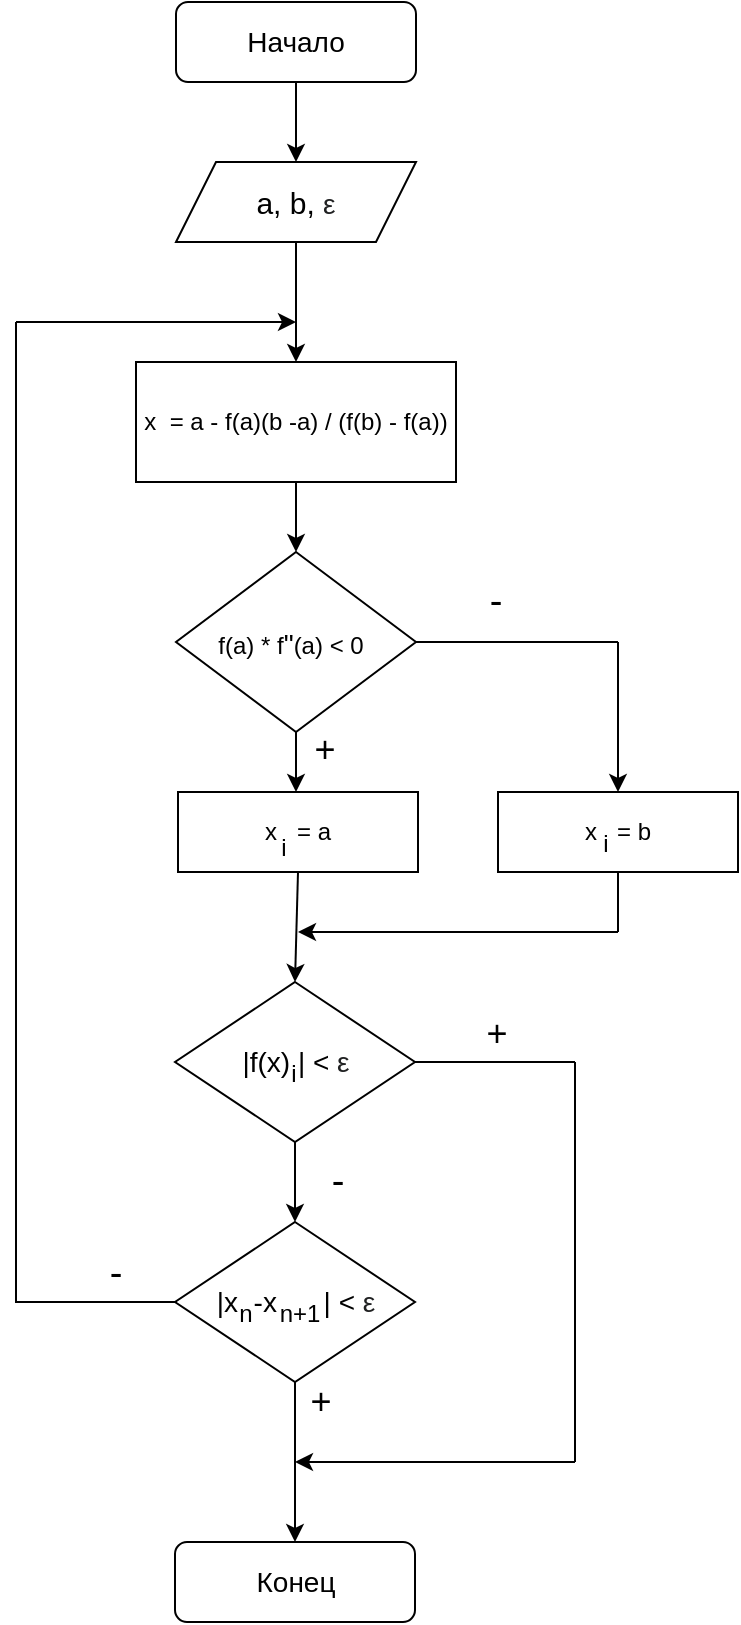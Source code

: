 <mxfile version="14.4.3" type="device"><diagram id="HoVySrzytq8OhzVosltQ" name="Page-1"><mxGraphModel dx="462" dy="524" grid="1" gridSize="10" guides="1" tooltips="1" connect="1" arrows="1" fold="1" page="1" pageScale="1" pageWidth="827" pageHeight="1169" math="0" shadow="0"><root><mxCell id="0"/><mxCell id="1" parent="0"/><mxCell id="QjTByiFP6IMzixuYRlYu-1" value="&lt;font style=&quot;font-size: 14px&quot;&gt;Начало&lt;/font&gt;" style="rounded=1;whiteSpace=wrap;html=1;" parent="1" vertex="1"><mxGeometry x="160" y="40" width="120" height="40" as="geometry"/></mxCell><mxCell id="QjTByiFP6IMzixuYRlYu-2" value="" style="endArrow=classic;html=1;exitX=0.5;exitY=1;exitDx=0;exitDy=0;entryX=0.5;entryY=0;entryDx=0;entryDy=0;" parent="1" source="QjTByiFP6IMzixuYRlYu-1" target="QjTByiFP6IMzixuYRlYu-3" edge="1"><mxGeometry width="50" height="50" relative="1" as="geometry"><mxPoint x="240" y="200" as="sourcePoint"/><mxPoint x="220" y="120" as="targetPoint"/></mxGeometry></mxCell><mxCell id="QjTByiFP6IMzixuYRlYu-3" value="&lt;span style=&quot;font-size: 15px&quot;&gt;a, b,&amp;nbsp;&lt;/span&gt;&lt;span style=&quot;color: rgb(32 , 33 , 34) ; font-family: sans-serif ; font-size: 14px ; background-color: rgb(255 , 255 , 255)&quot;&gt;ε&lt;/span&gt;" style="shape=parallelogram;perimeter=parallelogramPerimeter;whiteSpace=wrap;html=1;fixedSize=1;" parent="1" vertex="1"><mxGeometry x="160" y="120" width="120" height="40" as="geometry"/></mxCell><mxCell id="QjTByiFP6IMzixuYRlYu-23" value="|f(x) | &amp;lt;&amp;nbsp;&lt;span style=&quot;color: rgb(32 , 33 , 34) ; font-family: sans-serif ; font-size: 14px ; background-color: rgb(255 , 255 , 255)&quot;&gt;ε&lt;/span&gt;" style="rhombus;whiteSpace=wrap;html=1;fontSize=14;" parent="1" vertex="1"><mxGeometry x="159.5" y="530" width="120" height="80" as="geometry"/></mxCell><mxCell id="s4173k3b3jdFuJT_10Cr-17" value="" style="edgeStyle=orthogonalEdgeStyle;rounded=0;orthogonalLoop=1;jettySize=auto;html=1;fontSize=14;" parent="1" source="QjTByiFP6IMzixuYRlYu-25" target="QjTByiFP6IMzixuYRlYu-38" edge="1"><mxGeometry relative="1" as="geometry"/></mxCell><mxCell id="QjTByiFP6IMzixuYRlYu-25" value="&lt;font style=&quot;font-size: 14px&quot;&gt;|x&amp;nbsp; -x&amp;nbsp; &amp;nbsp; &amp;nbsp; |&amp;nbsp;&lt;/font&gt;&lt;span style=&quot;font-size: 14px&quot;&gt;&amp;lt;&amp;nbsp;&lt;/span&gt;&lt;span style=&quot;font-size: 14px ; color: rgb(32 , 33 , 34) ; font-family: sans-serif ; background-color: rgb(255 , 255 , 255)&quot;&gt;ε&lt;/span&gt;" style="rhombus;whiteSpace=wrap;html=1;" parent="1" vertex="1"><mxGeometry x="159.5" y="650" width="120" height="80" as="geometry"/></mxCell><mxCell id="QjTByiFP6IMzixuYRlYu-29" value="" style="endArrow=none;html=1;entryX=0;entryY=0.5;entryDx=0;entryDy=0;" parent="1" target="QjTByiFP6IMzixuYRlYu-25" edge="1"><mxGeometry width="50" height="50" relative="1" as="geometry"><mxPoint x="79.5" y="690" as="sourcePoint"/><mxPoint x="119.5" y="680" as="targetPoint"/></mxGeometry></mxCell><mxCell id="QjTByiFP6IMzixuYRlYu-30" value="-" style="text;html=1;strokeColor=none;fillColor=none;align=center;verticalAlign=middle;whiteSpace=wrap;rounded=0;fontSize=19;" parent="1" vertex="1"><mxGeometry x="220.5" y="620" width="40" height="20" as="geometry"/></mxCell><mxCell id="QjTByiFP6IMzixuYRlYu-31" value="-" style="text;html=1;strokeColor=none;fillColor=none;align=center;verticalAlign=middle;whiteSpace=wrap;rounded=0;fontSize=19;" parent="1" vertex="1"><mxGeometry x="109.5" y="666" width="40" height="20" as="geometry"/></mxCell><mxCell id="QjTByiFP6IMzixuYRlYu-33" value="n" style="text;html=1;strokeColor=none;fillColor=none;align=center;verticalAlign=middle;whiteSpace=wrap;rounded=0;" parent="1" vertex="1"><mxGeometry x="174.5" y="686" width="40" height="20" as="geometry"/></mxCell><mxCell id="QjTByiFP6IMzixuYRlYu-34" value="n+1" style="text;html=1;strokeColor=none;fillColor=none;align=center;verticalAlign=middle;whiteSpace=wrap;rounded=0;" parent="1" vertex="1"><mxGeometry x="201.5" y="686" width="40" height="20" as="geometry"/></mxCell><mxCell id="QjTByiFP6IMzixuYRlYu-38" value="&lt;font style=&quot;font-size: 14px&quot;&gt;Конец&lt;/font&gt;" style="rounded=1;whiteSpace=wrap;html=1;" parent="1" vertex="1"><mxGeometry x="159.5" y="810" width="120" height="40" as="geometry"/></mxCell><mxCell id="u_xncPAsBG9-K2fzOt0d-1" value="i" style="text;html=1;strokeColor=none;fillColor=none;align=center;verticalAlign=middle;whiteSpace=wrap;rounded=0;" vertex="1" parent="1"><mxGeometry x="198.5" y="566" width="40" height="20" as="geometry"/></mxCell><mxCell id="u_xncPAsBG9-K2fzOt0d-3" value="" style="endArrow=none;html=1;exitX=1;exitY=0.5;exitDx=0;exitDy=0;" edge="1" parent="1" source="QjTByiFP6IMzixuYRlYu-23"><mxGeometry width="50" height="50" relative="1" as="geometry"><mxPoint x="289.5" y="630" as="sourcePoint"/><mxPoint x="359.5" y="570" as="targetPoint"/></mxGeometry></mxCell><mxCell id="u_xncPAsBG9-K2fzOt0d-4" value="" style="endArrow=none;html=1;" edge="1" parent="1"><mxGeometry width="50" height="50" relative="1" as="geometry"><mxPoint x="359.5" y="770" as="sourcePoint"/><mxPoint x="359.5" y="570" as="targetPoint"/></mxGeometry></mxCell><mxCell id="u_xncPAsBG9-K2fzOt0d-5" value="" style="endArrow=classic;html=1;" edge="1" parent="1"><mxGeometry width="50" height="50" relative="1" as="geometry"><mxPoint x="359.5" y="770" as="sourcePoint"/><mxPoint x="219.5" y="770" as="targetPoint"/></mxGeometry></mxCell><mxCell id="u_xncPAsBG9-K2fzOt0d-6" value="&lt;font style=&quot;font-size: 18px&quot;&gt;+&lt;/font&gt;" style="text;html=1;align=center;verticalAlign=middle;resizable=0;points=[];autosize=1;" vertex="1" parent="1"><mxGeometry x="304.5" y="546" width="30" height="20" as="geometry"/></mxCell><mxCell id="u_xncPAsBG9-K2fzOt0d-7" value="" style="endArrow=classic;html=1;exitX=0.5;exitY=1;exitDx=0;exitDy=0;entryX=0.5;entryY=0;entryDx=0;entryDy=0;" edge="1" parent="1" source="QjTByiFP6IMzixuYRlYu-23" target="QjTByiFP6IMzixuYRlYu-25"><mxGeometry width="50" height="50" relative="1" as="geometry"><mxPoint x="259.5" y="650" as="sourcePoint"/><mxPoint x="309.5" y="600" as="targetPoint"/></mxGeometry></mxCell><mxCell id="u_xncPAsBG9-K2fzOt0d-8" value="&lt;font style=&quot;font-size: 18px&quot;&gt;+&lt;/font&gt;" style="text;html=1;align=center;verticalAlign=middle;resizable=0;points=[];autosize=1;" vertex="1" parent="1"><mxGeometry x="216.5" y="730" width="30" height="20" as="geometry"/></mxCell><mxCell id="u_xncPAsBG9-K2fzOt0d-9" value="f(a) * f&lt;font style=&quot;font-size: 14px&quot;&gt;&quot;&lt;/font&gt;(a) &amp;lt; 0&lt;font style=&quot;font-size: 18px&quot;&gt;&amp;nbsp;&lt;/font&gt;" style="rhombus;whiteSpace=wrap;html=1;" vertex="1" parent="1"><mxGeometry x="160" y="315" width="120" height="90" as="geometry"/></mxCell><mxCell id="u_xncPAsBG9-K2fzOt0d-11" value="" style="endArrow=classic;html=1;exitX=0.5;exitY=1;exitDx=0;exitDy=0;" edge="1" parent="1" source="u_xncPAsBG9-K2fzOt0d-9"><mxGeometry width="50" height="50" relative="1" as="geometry"><mxPoint x="181" y="475" as="sourcePoint"/><mxPoint x="220" y="435" as="targetPoint"/></mxGeometry></mxCell><mxCell id="u_xncPAsBG9-K2fzOt0d-12" value="x&amp;nbsp; &amp;nbsp;= a" style="rounded=0;whiteSpace=wrap;html=1;" vertex="1" parent="1"><mxGeometry x="161" y="435" width="120" height="40" as="geometry"/></mxCell><mxCell id="u_xncPAsBG9-K2fzOt0d-13" value="x&amp;nbsp; &amp;nbsp;= b" style="rounded=0;whiteSpace=wrap;html=1;" vertex="1" parent="1"><mxGeometry x="321" y="435" width="120" height="40" as="geometry"/></mxCell><mxCell id="u_xncPAsBG9-K2fzOt0d-14" value="" style="endArrow=none;html=1;exitX=1;exitY=0.5;exitDx=0;exitDy=0;" edge="1" parent="1" source="u_xncPAsBG9-K2fzOt0d-9"><mxGeometry width="50" height="50" relative="1" as="geometry"><mxPoint x="290" y="380" as="sourcePoint"/><mxPoint x="381" y="360" as="targetPoint"/></mxGeometry></mxCell><mxCell id="u_xncPAsBG9-K2fzOt0d-15" value="" style="endArrow=classic;html=1;entryX=0.5;entryY=0;entryDx=0;entryDy=0;" edge="1" parent="1" target="u_xncPAsBG9-K2fzOt0d-13"><mxGeometry width="50" height="50" relative="1" as="geometry"><mxPoint x="381" y="360" as="sourcePoint"/><mxPoint x="361" y="505" as="targetPoint"/></mxGeometry></mxCell><mxCell id="u_xncPAsBG9-K2fzOt0d-18" value="" style="endArrow=classic;html=1;exitX=0.5;exitY=1;exitDx=0;exitDy=0;entryX=0.5;entryY=0;entryDx=0;entryDy=0;" edge="1" parent="1" source="u_xncPAsBG9-K2fzOt0d-12" target="QjTByiFP6IMzixuYRlYu-23"><mxGeometry width="50" height="50" relative="1" as="geometry"><mxPoint x="220" y="500" as="sourcePoint"/><mxPoint x="370" y="490" as="targetPoint"/></mxGeometry></mxCell><mxCell id="u_xncPAsBG9-K2fzOt0d-19" value="" style="endArrow=none;html=1;exitX=0.5;exitY=1;exitDx=0;exitDy=0;" edge="1" parent="1" source="u_xncPAsBG9-K2fzOt0d-13"><mxGeometry width="50" height="50" relative="1" as="geometry"><mxPoint x="411" y="615" as="sourcePoint"/><mxPoint x="381" y="505" as="targetPoint"/></mxGeometry></mxCell><mxCell id="u_xncPAsBG9-K2fzOt0d-20" value="" style="endArrow=classic;html=1;" edge="1" parent="1"><mxGeometry width="50" height="50" relative="1" as="geometry"><mxPoint x="381" y="505" as="sourcePoint"/><mxPoint x="221" y="505" as="targetPoint"/></mxGeometry></mxCell><mxCell id="u_xncPAsBG9-K2fzOt0d-21" value="-" style="text;html=1;strokeColor=none;fillColor=none;align=center;verticalAlign=middle;whiteSpace=wrap;rounded=0;fontSize=19;" vertex="1" parent="1"><mxGeometry x="299.5" y="330" width="40" height="20" as="geometry"/></mxCell><mxCell id="u_xncPAsBG9-K2fzOt0d-22" value="&lt;font style=&quot;font-size: 18px&quot;&gt;+&lt;/font&gt;" style="text;html=1;align=center;verticalAlign=middle;resizable=0;points=[];autosize=1;" vertex="1" parent="1"><mxGeometry x="218.5" y="404" width="30" height="20" as="geometry"/></mxCell><mxCell id="u_xncPAsBG9-K2fzOt0d-23" value="i" style="text;html=1;strokeColor=none;fillColor=none;align=center;verticalAlign=middle;whiteSpace=wrap;rounded=0;" vertex="1" parent="1"><mxGeometry x="194" y="453" width="40" height="20" as="geometry"/></mxCell><mxCell id="u_xncPAsBG9-K2fzOt0d-24" value="i" style="text;html=1;strokeColor=none;fillColor=none;align=center;verticalAlign=middle;whiteSpace=wrap;rounded=0;" vertex="1" parent="1"><mxGeometry x="355" y="451" width="40" height="20" as="geometry"/></mxCell><mxCell id="u_xncPAsBG9-K2fzOt0d-29" value="" style="endArrow=classic;html=1;" edge="1" parent="1"><mxGeometry width="50" height="50" relative="1" as="geometry"><mxPoint x="80" y="200" as="sourcePoint"/><mxPoint x="220" y="200" as="targetPoint"/></mxGeometry></mxCell><mxCell id="u_xncPAsBG9-K2fzOt0d-30" value="" style="endArrow=none;html=1;" edge="1" parent="1"><mxGeometry width="50" height="50" relative="1" as="geometry"><mxPoint x="80" y="690" as="sourcePoint"/><mxPoint x="80" y="200" as="targetPoint"/></mxGeometry></mxCell><mxCell id="u_xncPAsBG9-K2fzOt0d-31" value="x&amp;nbsp; = a - f(a)(b -a) / (f(b) - f(a))" style="rounded=0;whiteSpace=wrap;html=1;" vertex="1" parent="1"><mxGeometry x="140" y="220" width="160" height="60" as="geometry"/></mxCell><mxCell id="u_xncPAsBG9-K2fzOt0d-32" value="" style="endArrow=classic;html=1;exitX=0.5;exitY=1;exitDx=0;exitDy=0;entryX=0.5;entryY=0;entryDx=0;entryDy=0;" edge="1" parent="1" source="QjTByiFP6IMzixuYRlYu-3" target="u_xncPAsBG9-K2fzOt0d-31"><mxGeometry width="50" height="50" relative="1" as="geometry"><mxPoint x="340" y="250" as="sourcePoint"/><mxPoint x="390" y="200" as="targetPoint"/></mxGeometry></mxCell><mxCell id="u_xncPAsBG9-K2fzOt0d-35" value="" style="endArrow=classic;html=1;exitX=0.5;exitY=1;exitDx=0;exitDy=0;entryX=0.5;entryY=0;entryDx=0;entryDy=0;" edge="1" parent="1" source="u_xncPAsBG9-K2fzOt0d-31" target="u_xncPAsBG9-K2fzOt0d-9"><mxGeometry width="50" height="50" relative="1" as="geometry"><mxPoint x="300" y="320" as="sourcePoint"/><mxPoint x="350" y="270" as="targetPoint"/></mxGeometry></mxCell></root></mxGraphModel></diagram></mxfile>